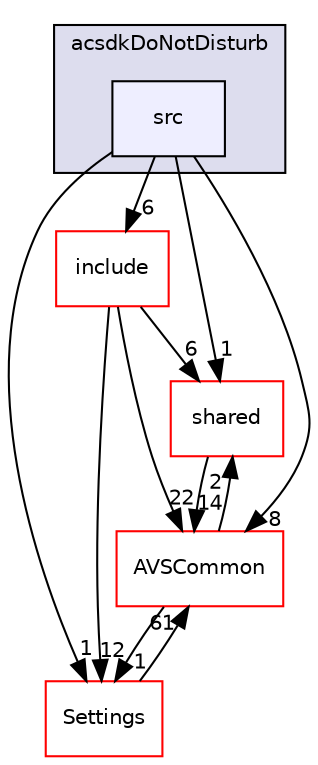 digraph "/workplace/avs-device-sdk/capabilities/DoNotDisturb/acsdkDoNotDisturb/src" {
  compound=true
  node [ fontsize="10", fontname="Helvetica"];
  edge [ labelfontsize="10", labelfontname="Helvetica"];
  subgraph clusterdir_8a5e9e6006e7295a4ae796de14be24e0 {
    graph [ bgcolor="#ddddee", pencolor="black", label="acsdkDoNotDisturb" fontname="Helvetica", fontsize="10", URL="dir_8a5e9e6006e7295a4ae796de14be24e0.html"]
  dir_7a3ba3f40355a21c61e8761e442d1d34 [shape=box, label="src", style="filled", fillcolor="#eeeeff", pencolor="black", URL="dir_7a3ba3f40355a21c61e8761e442d1d34.html"];
  }
  dir_9982052f7ce695d12571567315b2fafa [shape=box label="shared" fillcolor="white" style="filled" color="red" URL="dir_9982052f7ce695d12571567315b2fafa.html"];
  dir_8ae0dd75af039a94f4269584fb8eef13 [shape=box label="Settings" fillcolor="white" style="filled" color="red" URL="dir_8ae0dd75af039a94f4269584fb8eef13.html"];
  dir_13e65effb2bde530b17b3d5eefcd0266 [shape=box label="AVSCommon" fillcolor="white" style="filled" color="red" URL="dir_13e65effb2bde530b17b3d5eefcd0266.html"];
  dir_169f01a30dc4992ac96e3c5cc375fdf7 [shape=box label="include" fillcolor="white" style="filled" color="red" URL="dir_169f01a30dc4992ac96e3c5cc375fdf7.html"];
  dir_9982052f7ce695d12571567315b2fafa->dir_13e65effb2bde530b17b3d5eefcd0266 [headlabel="14", labeldistance=1.5 headhref="dir_000598_000017.html"];
  dir_8ae0dd75af039a94f4269584fb8eef13->dir_13e65effb2bde530b17b3d5eefcd0266 [headlabel="61", labeldistance=1.5 headhref="dir_000588_000017.html"];
  dir_13e65effb2bde530b17b3d5eefcd0266->dir_9982052f7ce695d12571567315b2fafa [headlabel="2", labeldistance=1.5 headhref="dir_000017_000598.html"];
  dir_13e65effb2bde530b17b3d5eefcd0266->dir_8ae0dd75af039a94f4269584fb8eef13 [headlabel="1", labeldistance=1.5 headhref="dir_000017_000588.html"];
  dir_169f01a30dc4992ac96e3c5cc375fdf7->dir_9982052f7ce695d12571567315b2fafa [headlabel="6", labeldistance=1.5 headhref="dir_000306_000598.html"];
  dir_169f01a30dc4992ac96e3c5cc375fdf7->dir_8ae0dd75af039a94f4269584fb8eef13 [headlabel="12", labeldistance=1.5 headhref="dir_000306_000588.html"];
  dir_169f01a30dc4992ac96e3c5cc375fdf7->dir_13e65effb2bde530b17b3d5eefcd0266 [headlabel="22", labeldistance=1.5 headhref="dir_000306_000017.html"];
  dir_7a3ba3f40355a21c61e8761e442d1d34->dir_9982052f7ce695d12571567315b2fafa [headlabel="1", labeldistance=1.5 headhref="dir_000308_000598.html"];
  dir_7a3ba3f40355a21c61e8761e442d1d34->dir_8ae0dd75af039a94f4269584fb8eef13 [headlabel="1", labeldistance=1.5 headhref="dir_000308_000588.html"];
  dir_7a3ba3f40355a21c61e8761e442d1d34->dir_13e65effb2bde530b17b3d5eefcd0266 [headlabel="8", labeldistance=1.5 headhref="dir_000308_000017.html"];
  dir_7a3ba3f40355a21c61e8761e442d1d34->dir_169f01a30dc4992ac96e3c5cc375fdf7 [headlabel="6", labeldistance=1.5 headhref="dir_000308_000306.html"];
}
